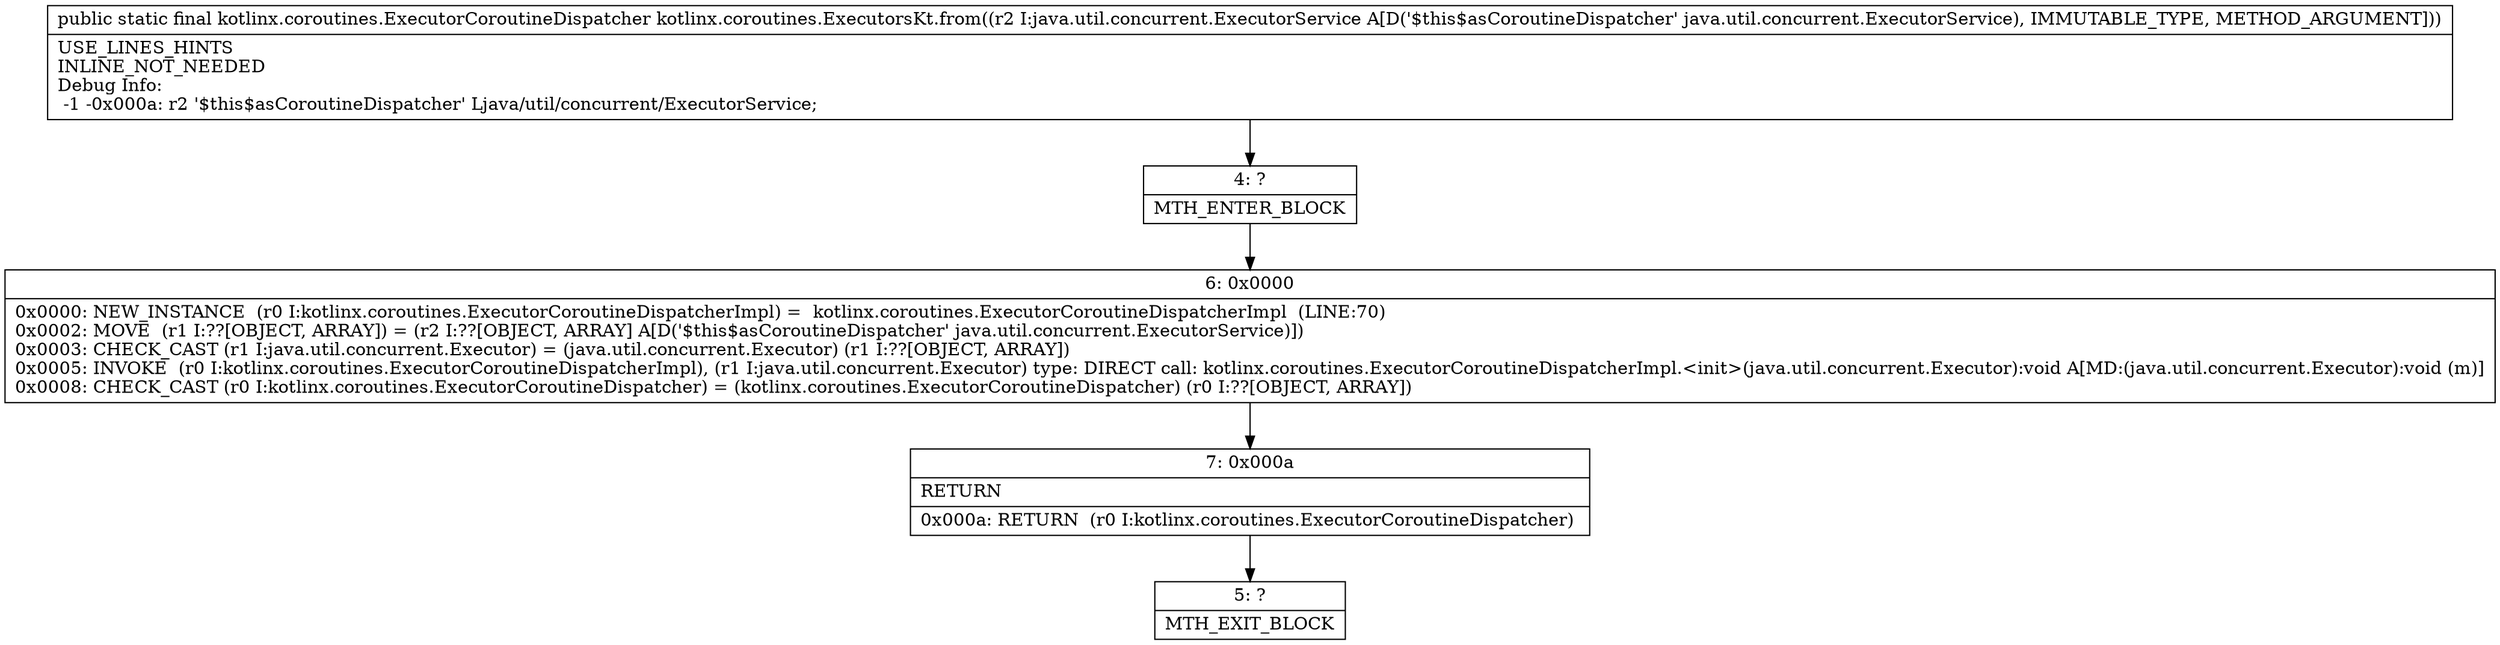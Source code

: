 digraph "CFG forkotlinx.coroutines.ExecutorsKt.from(Ljava\/util\/concurrent\/ExecutorService;)Lkotlinx\/coroutines\/ExecutorCoroutineDispatcher;" {
Node_4 [shape=record,label="{4\:\ ?|MTH_ENTER_BLOCK\l}"];
Node_6 [shape=record,label="{6\:\ 0x0000|0x0000: NEW_INSTANCE  (r0 I:kotlinx.coroutines.ExecutorCoroutineDispatcherImpl) =  kotlinx.coroutines.ExecutorCoroutineDispatcherImpl  (LINE:70)\l0x0002: MOVE  (r1 I:??[OBJECT, ARRAY]) = (r2 I:??[OBJECT, ARRAY] A[D('$this$asCoroutineDispatcher' java.util.concurrent.ExecutorService)]) \l0x0003: CHECK_CAST (r1 I:java.util.concurrent.Executor) = (java.util.concurrent.Executor) (r1 I:??[OBJECT, ARRAY]) \l0x0005: INVOKE  (r0 I:kotlinx.coroutines.ExecutorCoroutineDispatcherImpl), (r1 I:java.util.concurrent.Executor) type: DIRECT call: kotlinx.coroutines.ExecutorCoroutineDispatcherImpl.\<init\>(java.util.concurrent.Executor):void A[MD:(java.util.concurrent.Executor):void (m)]\l0x0008: CHECK_CAST (r0 I:kotlinx.coroutines.ExecutorCoroutineDispatcher) = (kotlinx.coroutines.ExecutorCoroutineDispatcher) (r0 I:??[OBJECT, ARRAY]) \l}"];
Node_7 [shape=record,label="{7\:\ 0x000a|RETURN\l|0x000a: RETURN  (r0 I:kotlinx.coroutines.ExecutorCoroutineDispatcher) \l}"];
Node_5 [shape=record,label="{5\:\ ?|MTH_EXIT_BLOCK\l}"];
MethodNode[shape=record,label="{public static final kotlinx.coroutines.ExecutorCoroutineDispatcher kotlinx.coroutines.ExecutorsKt.from((r2 I:java.util.concurrent.ExecutorService A[D('$this$asCoroutineDispatcher' java.util.concurrent.ExecutorService), IMMUTABLE_TYPE, METHOD_ARGUMENT]))  | USE_LINES_HINTS\lINLINE_NOT_NEEDED\lDebug Info:\l  \-1 \-0x000a: r2 '$this$asCoroutineDispatcher' Ljava\/util\/concurrent\/ExecutorService;\l}"];
MethodNode -> Node_4;Node_4 -> Node_6;
Node_6 -> Node_7;
Node_7 -> Node_5;
}

